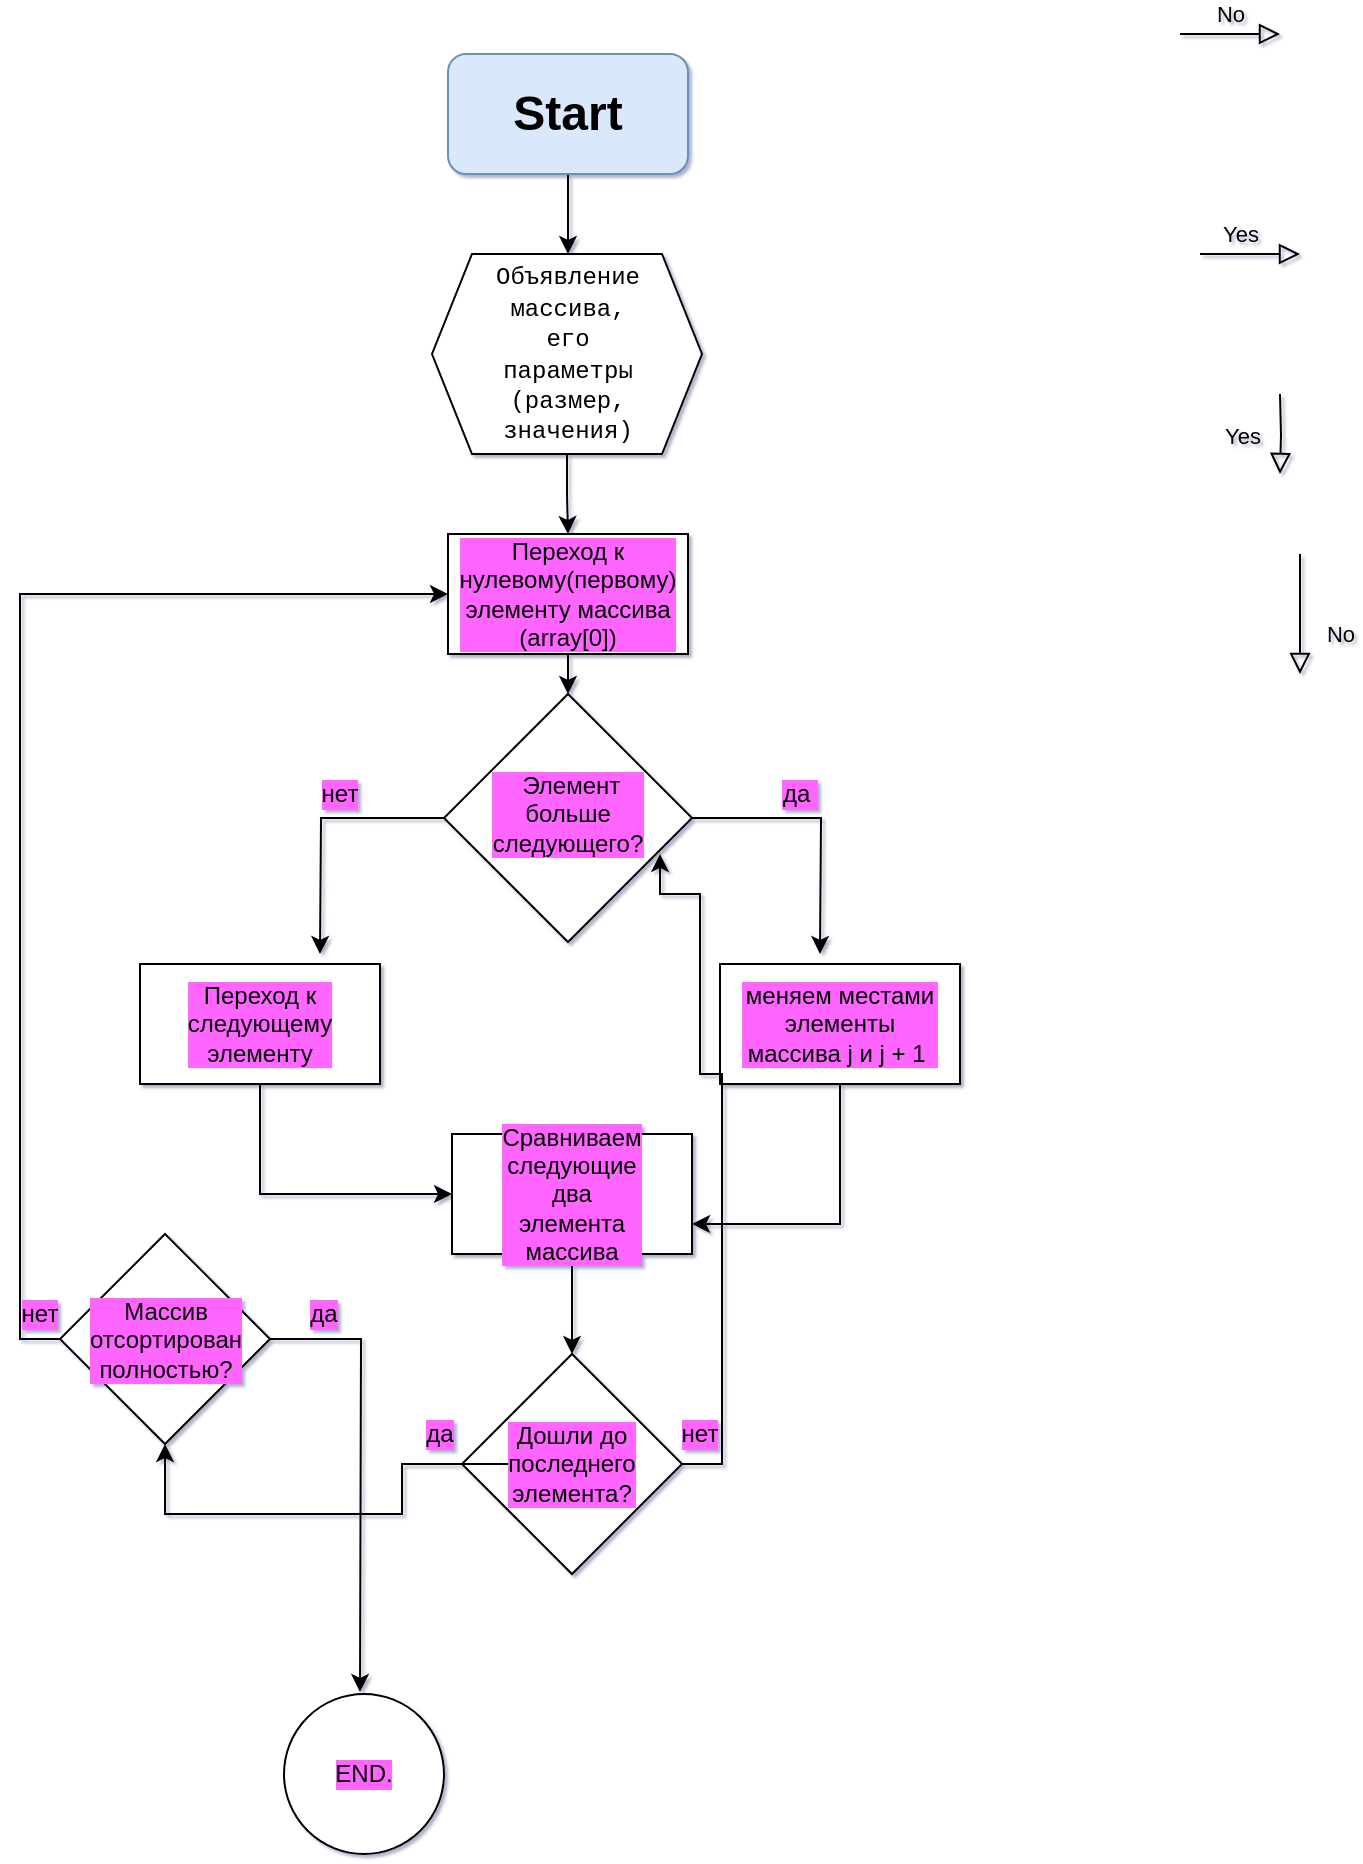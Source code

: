 <mxfile version="13.7.7" type="github">
  <diagram id="C5RBs43oDa-KdzZeNtuy" name="Page-1">
    <mxGraphModel dx="868" dy="450" grid="1" gridSize="10" guides="1" tooltips="1" connect="1" arrows="1" fold="1" page="1" pageScale="1" pageWidth="827" pageHeight="1169" background="none" math="0" shadow="1">
      <root>
        <mxCell id="WIyWlLk6GJQsqaUBKTNV-0" />
        <mxCell id="WIyWlLk6GJQsqaUBKTNV-1" parent="WIyWlLk6GJQsqaUBKTNV-0" />
        <mxCell id="WIyWlLk6GJQsqaUBKTNV-4" value="Yes" style="rounded=0;html=1;jettySize=auto;orthogonalLoop=1;fontSize=11;endArrow=block;endFill=0;endSize=8;strokeWidth=1;shadow=0;labelBackgroundColor=none;edgeStyle=orthogonalEdgeStyle;" parent="WIyWlLk6GJQsqaUBKTNV-1" edge="1">
          <mxGeometry y="20" relative="1" as="geometry">
            <mxPoint as="offset" />
            <mxPoint x="770" y="240" as="sourcePoint" />
            <mxPoint x="770" y="280" as="targetPoint" />
          </mxGeometry>
        </mxCell>
        <mxCell id="WIyWlLk6GJQsqaUBKTNV-5" value="No" style="edgeStyle=orthogonalEdgeStyle;rounded=0;html=1;jettySize=auto;orthogonalLoop=1;fontSize=11;endArrow=block;endFill=0;endSize=8;strokeWidth=1;shadow=0;labelBackgroundColor=none;" parent="WIyWlLk6GJQsqaUBKTNV-1" edge="1">
          <mxGeometry y="10" relative="1" as="geometry">
            <mxPoint as="offset" />
            <mxPoint x="720" y="60" as="sourcePoint" />
            <mxPoint x="770" y="60" as="targetPoint" />
          </mxGeometry>
        </mxCell>
        <mxCell id="WIyWlLk6GJQsqaUBKTNV-8" value="No" style="rounded=0;html=1;jettySize=auto;orthogonalLoop=1;fontSize=11;endArrow=block;endFill=0;endSize=8;strokeWidth=1;shadow=0;labelBackgroundColor=none;edgeStyle=orthogonalEdgeStyle;" parent="WIyWlLk6GJQsqaUBKTNV-1" edge="1">
          <mxGeometry x="0.333" y="20" relative="1" as="geometry">
            <mxPoint as="offset" />
            <mxPoint x="780" y="320" as="sourcePoint" />
            <mxPoint x="780" y="380" as="targetPoint" />
          </mxGeometry>
        </mxCell>
        <mxCell id="WIyWlLk6GJQsqaUBKTNV-9" value="Yes" style="edgeStyle=orthogonalEdgeStyle;rounded=0;html=1;jettySize=auto;orthogonalLoop=1;fontSize=11;endArrow=block;endFill=0;endSize=8;strokeWidth=1;shadow=0;labelBackgroundColor=none;" parent="WIyWlLk6GJQsqaUBKTNV-1" edge="1">
          <mxGeometry x="-0.2" y="10" relative="1" as="geometry">
            <mxPoint as="offset" />
            <mxPoint x="730" y="170" as="sourcePoint" />
            <mxPoint x="780" y="170" as="targetPoint" />
          </mxGeometry>
        </mxCell>
        <mxCell id="Ec5q4af4AY61JB5OQxS7-27" style="edgeStyle=orthogonalEdgeStyle;rounded=0;orthogonalLoop=1;jettySize=auto;html=1;exitX=0.5;exitY=1;exitDx=0;exitDy=0;fontFamily=Helvetica;" edge="1" parent="WIyWlLk6GJQsqaUBKTNV-1" source="Ec5q4af4AY61JB5OQxS7-1">
          <mxGeometry relative="1" as="geometry">
            <mxPoint x="414" y="170" as="targetPoint" />
          </mxGeometry>
        </mxCell>
        <mxCell id="Ec5q4af4AY61JB5OQxS7-1" value="" style="rounded=1;whiteSpace=wrap;html=1;fillColor=#dae8fc;strokeColor=#6c8ebf;fontFamily=Comic Sans MS;" vertex="1" parent="WIyWlLk6GJQsqaUBKTNV-1">
          <mxGeometry x="354" y="70" width="120" height="60" as="geometry" />
        </mxCell>
        <mxCell id="Ec5q4af4AY61JB5OQxS7-3" value="&lt;h1&gt;Start&lt;/h1&gt;" style="text;html=1;strokeColor=none;fillColor=none;align=center;verticalAlign=middle;whiteSpace=wrap;rounded=0;fontFamily=Helvetica;" vertex="1" parent="WIyWlLk6GJQsqaUBKTNV-1">
          <mxGeometry x="394" y="90" width="40" height="20" as="geometry" />
        </mxCell>
        <mxCell id="Ec5q4af4AY61JB5OQxS7-24" style="edgeStyle=orthogonalEdgeStyle;rounded=0;orthogonalLoop=1;jettySize=auto;html=1;exitX=0.5;exitY=1;exitDx=0;exitDy=0;entryX=0.5;entryY=0;entryDx=0;entryDy=0;fontFamily=Helvetica;" edge="1" parent="WIyWlLk6GJQsqaUBKTNV-1" source="Ec5q4af4AY61JB5OQxS7-7" target="Ec5q4af4AY61JB5OQxS7-19">
          <mxGeometry relative="1" as="geometry" />
        </mxCell>
        <mxCell id="Ec5q4af4AY61JB5OQxS7-7" value="" style="shape=hexagon;perimeter=hexagonPerimeter2;whiteSpace=wrap;html=1;fixedSize=1;fontFamily=Comic Sans MS;labelBackgroundColor=#FFCCFF;" vertex="1" parent="WIyWlLk6GJQsqaUBKTNV-1">
          <mxGeometry x="346" y="170" width="135" height="100" as="geometry" />
        </mxCell>
        <mxCell id="Ec5q4af4AY61JB5OQxS7-14" style="edgeStyle=orthogonalEdgeStyle;rounded=0;orthogonalLoop=1;jettySize=auto;html=1;exitX=0.5;exitY=1;exitDx=0;exitDy=0;fontFamily=Comic Sans MS;" edge="1" parent="WIyWlLk6GJQsqaUBKTNV-1" source="Ec5q4af4AY61JB5OQxS7-3" target="Ec5q4af4AY61JB5OQxS7-3">
          <mxGeometry relative="1" as="geometry" />
        </mxCell>
        <mxCell id="Ec5q4af4AY61JB5OQxS7-15" value="&lt;font face=&quot;Courier New&quot;&gt;Объявление массива, его параметры (размер, значения)&lt;/font&gt;" style="text;html=1;strokeColor=none;fillColor=none;align=center;verticalAlign=middle;whiteSpace=wrap;rounded=0;fontFamily=Comic Sans MS;" vertex="1" parent="WIyWlLk6GJQsqaUBKTNV-1">
          <mxGeometry x="394" y="210" width="40" height="20" as="geometry" />
        </mxCell>
        <mxCell id="Ec5q4af4AY61JB5OQxS7-32" style="edgeStyle=orthogonalEdgeStyle;rounded=0;orthogonalLoop=1;jettySize=auto;html=1;exitX=0.5;exitY=1;exitDx=0;exitDy=0;entryX=0.5;entryY=0;entryDx=0;entryDy=0;fontFamily=Helvetica;" edge="1" parent="WIyWlLk6GJQsqaUBKTNV-1" source="Ec5q4af4AY61JB5OQxS7-19" target="Ec5q4af4AY61JB5OQxS7-31">
          <mxGeometry relative="1" as="geometry" />
        </mxCell>
        <mxCell id="Ec5q4af4AY61JB5OQxS7-19" value="" style="rounded=0;whiteSpace=wrap;html=1;labelBackgroundColor=#FF66FF;fontFamily=Helvetica;" vertex="1" parent="WIyWlLk6GJQsqaUBKTNV-1">
          <mxGeometry x="354" y="310" width="120" height="60" as="geometry" />
        </mxCell>
        <mxCell id="Ec5q4af4AY61JB5OQxS7-30" value="Переход к нулевому(первому) элементу массива (array[0])" style="text;html=1;strokeColor=none;fillColor=none;align=center;verticalAlign=middle;whiteSpace=wrap;rounded=0;labelBackgroundColor=#FF66FF;fontFamily=Helvetica;" vertex="1" parent="WIyWlLk6GJQsqaUBKTNV-1">
          <mxGeometry x="394" y="330" width="40" height="20" as="geometry" />
        </mxCell>
        <mxCell id="Ec5q4af4AY61JB5OQxS7-36" style="edgeStyle=orthogonalEdgeStyle;rounded=0;orthogonalLoop=1;jettySize=auto;html=1;exitX=1;exitY=0.5;exitDx=0;exitDy=0;fontFamily=Helvetica;" edge="1" parent="WIyWlLk6GJQsqaUBKTNV-1" source="Ec5q4af4AY61JB5OQxS7-31">
          <mxGeometry relative="1" as="geometry">
            <mxPoint x="540" y="520" as="targetPoint" />
          </mxGeometry>
        </mxCell>
        <mxCell id="Ec5q4af4AY61JB5OQxS7-39" style="edgeStyle=orthogonalEdgeStyle;rounded=0;orthogonalLoop=1;jettySize=auto;html=1;exitX=0;exitY=0.5;exitDx=0;exitDy=0;fontFamily=Helvetica;" edge="1" parent="WIyWlLk6GJQsqaUBKTNV-1" source="Ec5q4af4AY61JB5OQxS7-31">
          <mxGeometry relative="1" as="geometry">
            <mxPoint x="290" y="520" as="targetPoint" />
          </mxGeometry>
        </mxCell>
        <mxCell id="Ec5q4af4AY61JB5OQxS7-31" value="" style="rhombus;whiteSpace=wrap;html=1;labelBackgroundColor=#FF66FF;fontFamily=Helvetica;" vertex="1" parent="WIyWlLk6GJQsqaUBKTNV-1">
          <mxGeometry x="352" y="390" width="124" height="124" as="geometry" />
        </mxCell>
        <mxCell id="Ec5q4af4AY61JB5OQxS7-33" value="&amp;nbsp;Элемент больше следующего?" style="text;html=1;strokeColor=none;fillColor=none;align=center;verticalAlign=middle;whiteSpace=wrap;rounded=0;labelBackgroundColor=#FF66FF;fontFamily=Helvetica;" vertex="1" parent="WIyWlLk6GJQsqaUBKTNV-1">
          <mxGeometry x="394" y="440" width="40" height="20" as="geometry" />
        </mxCell>
        <mxCell id="Ec5q4af4AY61JB5OQxS7-38" value="да&amp;nbsp;" style="text;html=1;strokeColor=none;fillColor=none;align=center;verticalAlign=middle;whiteSpace=wrap;rounded=0;labelBackgroundColor=#FF66FF;fontFamily=Helvetica;" vertex="1" parent="WIyWlLk6GJQsqaUBKTNV-1">
          <mxGeometry x="510" y="430" width="40" height="20" as="geometry" />
        </mxCell>
        <mxCell id="Ec5q4af4AY61JB5OQxS7-42" value="нет" style="text;html=1;strokeColor=none;fillColor=none;align=center;verticalAlign=middle;whiteSpace=wrap;rounded=0;labelBackgroundColor=#FF66FF;fontFamily=Helvetica;" vertex="1" parent="WIyWlLk6GJQsqaUBKTNV-1">
          <mxGeometry x="280" y="430" width="40" height="20" as="geometry" />
        </mxCell>
        <mxCell id="Ec5q4af4AY61JB5OQxS7-62" style="edgeStyle=orthogonalEdgeStyle;rounded=0;orthogonalLoop=1;jettySize=auto;html=1;exitX=0.5;exitY=1;exitDx=0;exitDy=0;entryX=0;entryY=0.5;entryDx=0;entryDy=0;fontFamily=Helvetica;" edge="1" parent="WIyWlLk6GJQsqaUBKTNV-1" source="Ec5q4af4AY61JB5OQxS7-43" target="Ec5q4af4AY61JB5OQxS7-55">
          <mxGeometry relative="1" as="geometry" />
        </mxCell>
        <mxCell id="Ec5q4af4AY61JB5OQxS7-43" value="" style="rounded=0;whiteSpace=wrap;html=1;labelBackgroundColor=#FF66FF;fontFamily=Helvetica;" vertex="1" parent="WIyWlLk6GJQsqaUBKTNV-1">
          <mxGeometry x="200" y="525" width="120" height="60" as="geometry" />
        </mxCell>
        <mxCell id="Ec5q4af4AY61JB5OQxS7-45" value="Переход к следующему элементу" style="text;html=1;strokeColor=none;fillColor=none;align=center;verticalAlign=middle;whiteSpace=wrap;rounded=0;labelBackgroundColor=#FF66FF;fontFamily=Helvetica;" vertex="1" parent="WIyWlLk6GJQsqaUBKTNV-1">
          <mxGeometry x="240" y="545" width="40" height="20" as="geometry" />
        </mxCell>
        <mxCell id="Ec5q4af4AY61JB5OQxS7-60" style="edgeStyle=orthogonalEdgeStyle;rounded=0;orthogonalLoop=1;jettySize=auto;html=1;exitX=0.5;exitY=1;exitDx=0;exitDy=0;entryX=1;entryY=0.75;entryDx=0;entryDy=0;fontFamily=Helvetica;" edge="1" parent="WIyWlLk6GJQsqaUBKTNV-1" source="Ec5q4af4AY61JB5OQxS7-51" target="Ec5q4af4AY61JB5OQxS7-55">
          <mxGeometry relative="1" as="geometry" />
        </mxCell>
        <mxCell id="Ec5q4af4AY61JB5OQxS7-51" value="" style="rounded=0;whiteSpace=wrap;html=1;labelBackgroundColor=#FF66FF;fontFamily=Helvetica;" vertex="1" parent="WIyWlLk6GJQsqaUBKTNV-1">
          <mxGeometry x="490" y="525" width="120" height="60" as="geometry" />
        </mxCell>
        <mxCell id="Ec5q4af4AY61JB5OQxS7-54" value="меняем местами элементы массива j и j + 1&amp;nbsp;" style="text;html=1;strokeColor=none;fillColor=none;align=center;verticalAlign=middle;whiteSpace=wrap;rounded=0;labelBackgroundColor=#FF66FF;fontFamily=Helvetica;" vertex="1" parent="WIyWlLk6GJQsqaUBKTNV-1">
          <mxGeometry x="500" y="545" width="100" height="20" as="geometry" />
        </mxCell>
        <mxCell id="Ec5q4af4AY61JB5OQxS7-64" style="edgeStyle=orthogonalEdgeStyle;rounded=0;orthogonalLoop=1;jettySize=auto;html=1;exitX=0.5;exitY=1;exitDx=0;exitDy=0;entryX=0.5;entryY=0;entryDx=0;entryDy=0;fontFamily=Helvetica;" edge="1" parent="WIyWlLk6GJQsqaUBKTNV-1" source="Ec5q4af4AY61JB5OQxS7-55" target="Ec5q4af4AY61JB5OQxS7-63">
          <mxGeometry relative="1" as="geometry" />
        </mxCell>
        <mxCell id="Ec5q4af4AY61JB5OQxS7-55" value="" style="rounded=0;whiteSpace=wrap;html=1;labelBackgroundColor=#FF66FF;fontFamily=Helvetica;" vertex="1" parent="WIyWlLk6GJQsqaUBKTNV-1">
          <mxGeometry x="356" y="610" width="120" height="60" as="geometry" />
        </mxCell>
        <mxCell id="Ec5q4af4AY61JB5OQxS7-66" style="edgeStyle=orthogonalEdgeStyle;rounded=0;orthogonalLoop=1;jettySize=auto;html=1;exitX=0.5;exitY=0;exitDx=0;exitDy=0;fontFamily=Helvetica;" edge="1" parent="WIyWlLk6GJQsqaUBKTNV-1" source="Ec5q4af4AY61JB5OQxS7-59">
          <mxGeometry relative="1" as="geometry">
            <mxPoint x="430" y="640" as="targetPoint" />
          </mxGeometry>
        </mxCell>
        <mxCell id="Ec5q4af4AY61JB5OQxS7-59" value="Сравниваем следующие два элемента массива" style="text;html=1;strokeColor=none;fillColor=none;align=center;verticalAlign=middle;whiteSpace=wrap;rounded=0;labelBackgroundColor=#FF66FF;fontFamily=Helvetica;" vertex="1" parent="WIyWlLk6GJQsqaUBKTNV-1">
          <mxGeometry x="396" y="630" width="40" height="20" as="geometry" />
        </mxCell>
        <mxCell id="Ec5q4af4AY61JB5OQxS7-73" style="edgeStyle=orthogonalEdgeStyle;rounded=0;orthogonalLoop=1;jettySize=auto;html=1;exitX=1;exitY=0.5;exitDx=0;exitDy=0;fontFamily=Helvetica;entryX=0.871;entryY=0.645;entryDx=0;entryDy=0;entryPerimeter=0;" edge="1" parent="WIyWlLk6GJQsqaUBKTNV-1" source="Ec5q4af4AY61JB5OQxS7-63" target="Ec5q4af4AY61JB5OQxS7-31">
          <mxGeometry relative="1" as="geometry">
            <mxPoint x="460" y="480" as="targetPoint" />
            <Array as="points">
              <mxPoint x="491" y="775" />
              <mxPoint x="491" y="580" />
              <mxPoint x="480" y="580" />
              <mxPoint x="480" y="490" />
              <mxPoint x="460" y="490" />
            </Array>
          </mxGeometry>
        </mxCell>
        <mxCell id="Ec5q4af4AY61JB5OQxS7-63" value="" style="rhombus;whiteSpace=wrap;html=1;labelBackgroundColor=#FF66FF;fontFamily=Helvetica;" vertex="1" parent="WIyWlLk6GJQsqaUBKTNV-1">
          <mxGeometry x="361" y="720" width="110" height="110" as="geometry" />
        </mxCell>
        <mxCell id="Ec5q4af4AY61JB5OQxS7-77" style="edgeStyle=orthogonalEdgeStyle;rounded=0;orthogonalLoop=1;jettySize=auto;html=1;entryX=0.5;entryY=1;entryDx=0;entryDy=0;fontFamily=Helvetica;" edge="1" parent="WIyWlLk6GJQsqaUBKTNV-1" source="Ec5q4af4AY61JB5OQxS7-67" target="Ec5q4af4AY61JB5OQxS7-75">
          <mxGeometry relative="1" as="geometry">
            <Array as="points">
              <mxPoint x="331" y="775" />
              <mxPoint x="331" y="800" />
              <mxPoint x="213" y="800" />
            </Array>
          </mxGeometry>
        </mxCell>
        <mxCell id="Ec5q4af4AY61JB5OQxS7-67" value="Дошли до последнего элемента?" style="text;html=1;strokeColor=none;fillColor=none;align=center;verticalAlign=middle;whiteSpace=wrap;rounded=0;labelBackgroundColor=#FF66FF;fontFamily=Helvetica;" vertex="1" parent="WIyWlLk6GJQsqaUBKTNV-1">
          <mxGeometry x="396" y="765" width="40" height="20" as="geometry" />
        </mxCell>
        <mxCell id="Ec5q4af4AY61JB5OQxS7-69" value="да" style="text;html=1;strokeColor=none;fillColor=none;align=center;verticalAlign=middle;whiteSpace=wrap;rounded=0;labelBackgroundColor=#FF66FF;fontFamily=Helvetica;" vertex="1" parent="WIyWlLk6GJQsqaUBKTNV-1">
          <mxGeometry x="330" y="750" width="40" height="20" as="geometry" />
        </mxCell>
        <mxCell id="Ec5q4af4AY61JB5OQxS7-72" value="нет" style="text;html=1;strokeColor=none;fillColor=none;align=center;verticalAlign=middle;whiteSpace=wrap;rounded=0;labelBackgroundColor=#FF66FF;fontFamily=Helvetica;" vertex="1" parent="WIyWlLk6GJQsqaUBKTNV-1">
          <mxGeometry x="460" y="750" width="40" height="20" as="geometry" />
        </mxCell>
        <mxCell id="Ec5q4af4AY61JB5OQxS7-78" style="edgeStyle=orthogonalEdgeStyle;rounded=0;orthogonalLoop=1;jettySize=auto;html=1;exitX=0;exitY=0.5;exitDx=0;exitDy=0;entryX=0;entryY=0.5;entryDx=0;entryDy=0;fontFamily=Helvetica;" edge="1" parent="WIyWlLk6GJQsqaUBKTNV-1" source="Ec5q4af4AY61JB5OQxS7-75" target="Ec5q4af4AY61JB5OQxS7-19">
          <mxGeometry relative="1" as="geometry" />
        </mxCell>
        <mxCell id="Ec5q4af4AY61JB5OQxS7-79" style="edgeStyle=orthogonalEdgeStyle;rounded=0;orthogonalLoop=1;jettySize=auto;html=1;exitX=1;exitY=0.5;exitDx=0;exitDy=0;fontFamily=Helvetica;" edge="1" parent="WIyWlLk6GJQsqaUBKTNV-1" source="Ec5q4af4AY61JB5OQxS7-75">
          <mxGeometry relative="1" as="geometry">
            <mxPoint x="310" y="889" as="targetPoint" />
          </mxGeometry>
        </mxCell>
        <mxCell id="Ec5q4af4AY61JB5OQxS7-75" value="" style="rhombus;whiteSpace=wrap;html=1;labelBackgroundColor=#FF66FF;fontFamily=Helvetica;" vertex="1" parent="WIyWlLk6GJQsqaUBKTNV-1">
          <mxGeometry x="160" y="660" width="105" height="105" as="geometry" />
        </mxCell>
        <mxCell id="Ec5q4af4AY61JB5OQxS7-76" value="Массив отсортирован полностью?" style="text;html=1;strokeColor=none;fillColor=none;align=center;verticalAlign=middle;whiteSpace=wrap;rounded=0;labelBackgroundColor=#FF66FF;fontFamily=Helvetica;" vertex="1" parent="WIyWlLk6GJQsqaUBKTNV-1">
          <mxGeometry x="192.5" y="702.5" width="40" height="20" as="geometry" />
        </mxCell>
        <mxCell id="Ec5q4af4AY61JB5OQxS7-80" value="" style="ellipse;whiteSpace=wrap;html=1;aspect=fixed;labelBackgroundColor=#FF66FF;fontFamily=Helvetica;" vertex="1" parent="WIyWlLk6GJQsqaUBKTNV-1">
          <mxGeometry x="272" y="890" width="80" height="80" as="geometry" />
        </mxCell>
        <mxCell id="Ec5q4af4AY61JB5OQxS7-81" value="END." style="text;html=1;strokeColor=none;fillColor=none;align=center;verticalAlign=middle;whiteSpace=wrap;rounded=0;labelBackgroundColor=#FF66FF;fontFamily=Helvetica;" vertex="1" parent="WIyWlLk6GJQsqaUBKTNV-1">
          <mxGeometry x="282" y="915" width="60" height="30" as="geometry" />
        </mxCell>
        <mxCell id="Ec5q4af4AY61JB5OQxS7-82" value="да" style="text;html=1;strokeColor=none;fillColor=none;align=center;verticalAlign=middle;whiteSpace=wrap;rounded=0;labelBackgroundColor=#FF66FF;fontFamily=Helvetica;" vertex="1" parent="WIyWlLk6GJQsqaUBKTNV-1">
          <mxGeometry x="272" y="690" width="40" height="20" as="geometry" />
        </mxCell>
        <mxCell id="Ec5q4af4AY61JB5OQxS7-83" value="нет" style="text;html=1;strokeColor=none;fillColor=none;align=center;verticalAlign=middle;whiteSpace=wrap;rounded=0;labelBackgroundColor=#FF66FF;fontFamily=Helvetica;" vertex="1" parent="WIyWlLk6GJQsqaUBKTNV-1">
          <mxGeometry x="130" y="690" width="40" height="20" as="geometry" />
        </mxCell>
      </root>
    </mxGraphModel>
  </diagram>
</mxfile>
